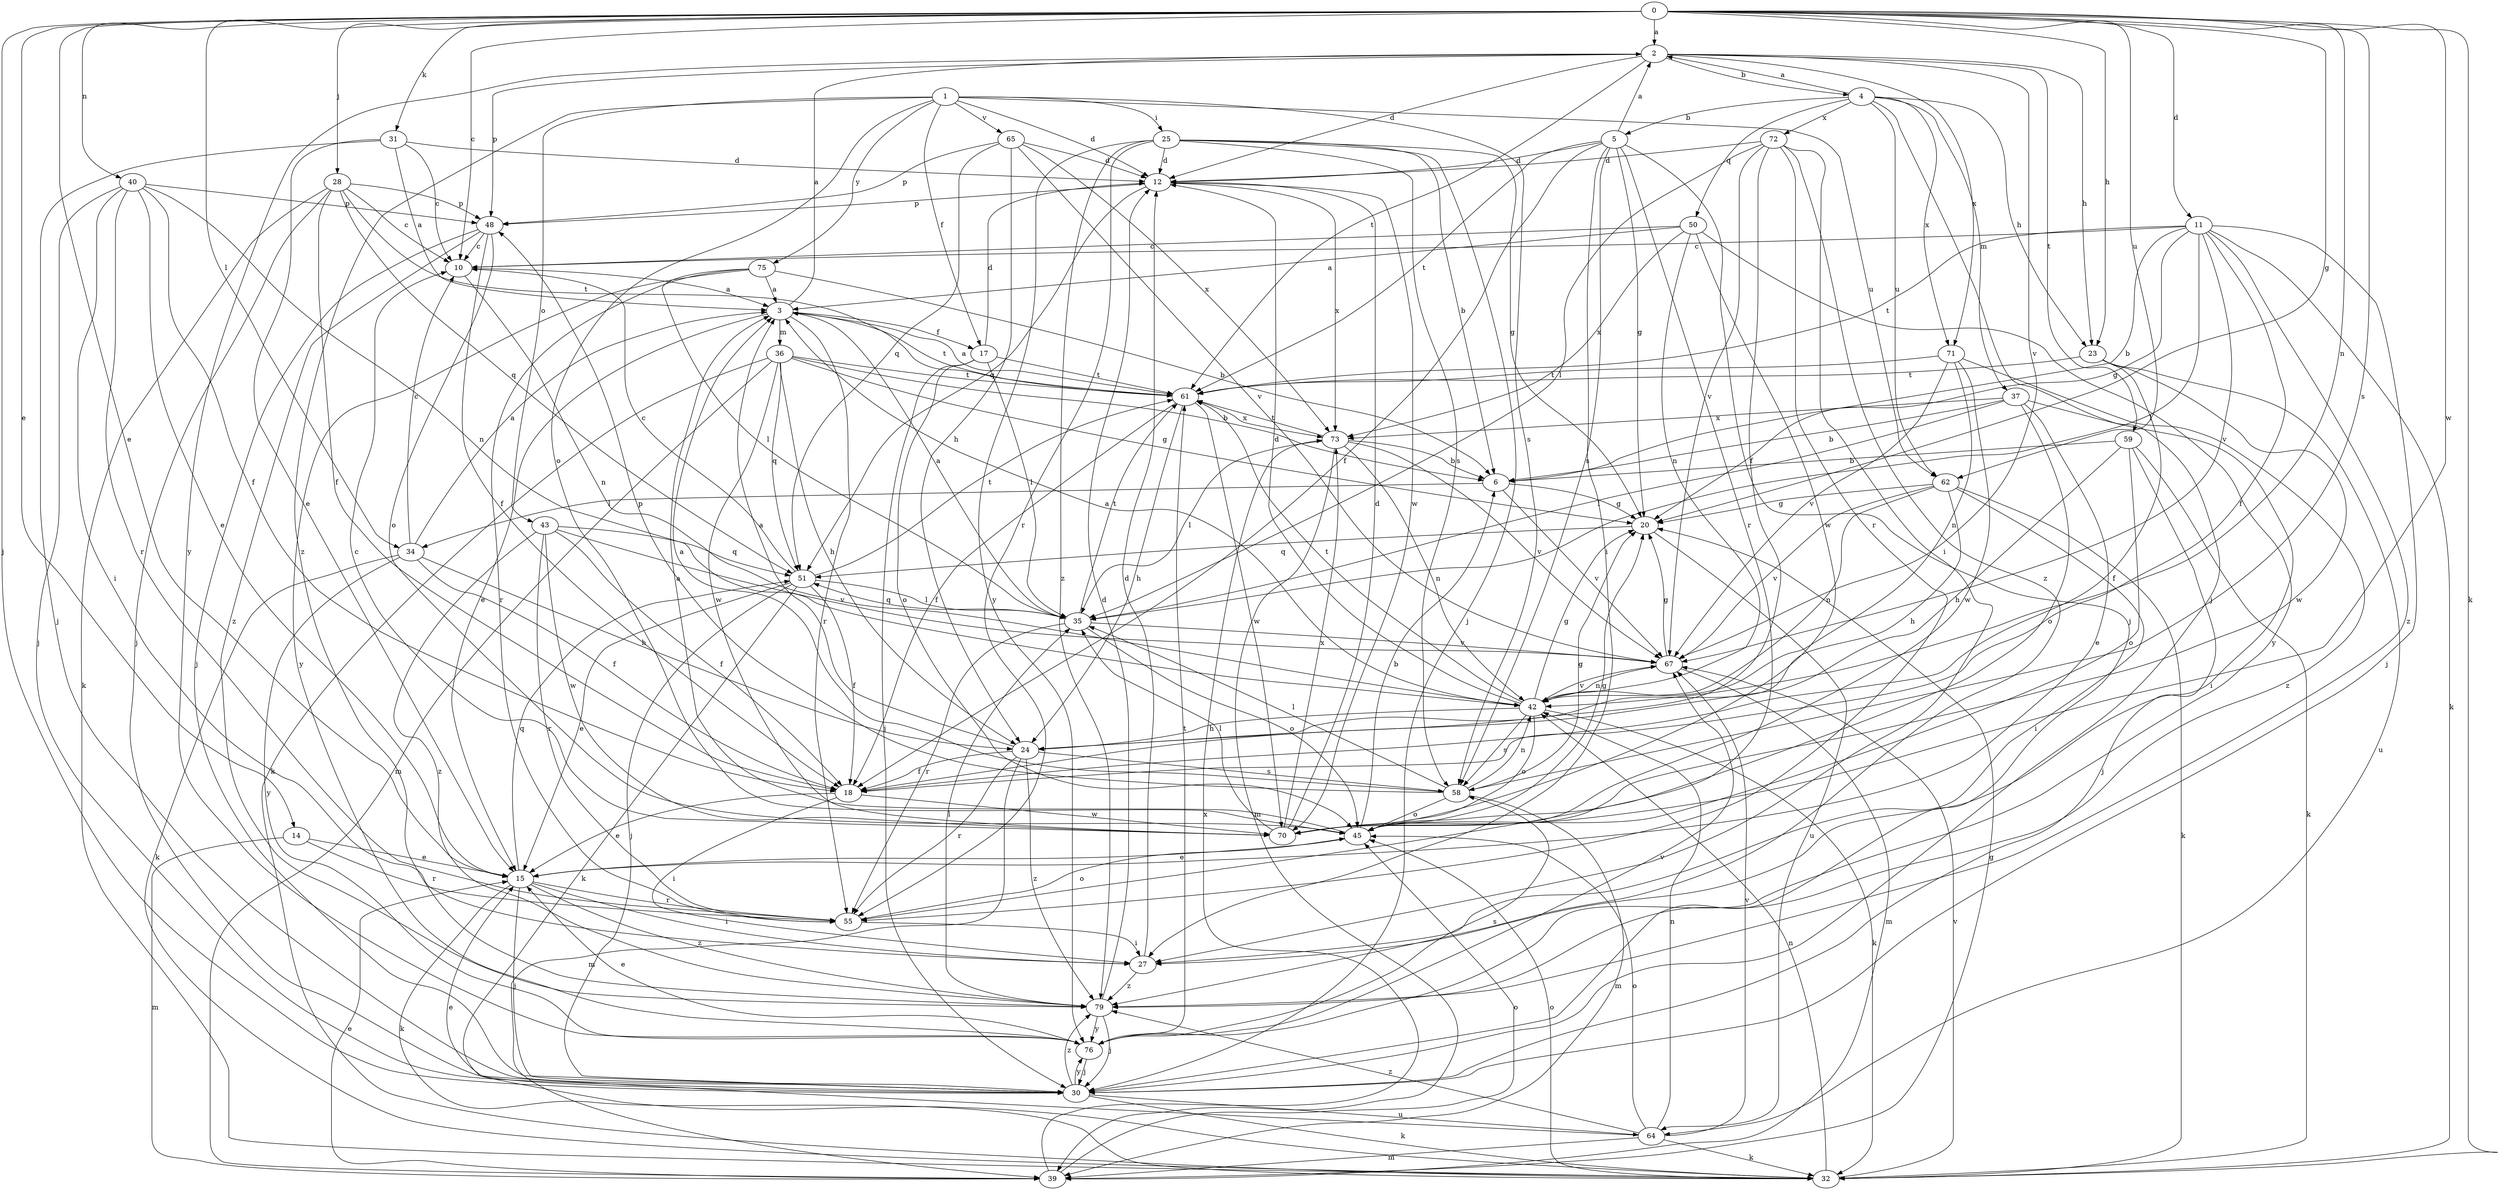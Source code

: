 strict digraph  {
0;
1;
2;
3;
4;
5;
6;
10;
11;
12;
14;
15;
17;
18;
20;
23;
24;
25;
27;
28;
30;
31;
32;
34;
35;
36;
37;
39;
40;
42;
43;
45;
48;
50;
51;
55;
58;
59;
61;
62;
64;
65;
67;
70;
71;
72;
73;
75;
76;
79;
0 -> 2  [label=a];
0 -> 10  [label=c];
0 -> 11  [label=d];
0 -> 14  [label=e];
0 -> 15  [label=e];
0 -> 20  [label=g];
0 -> 23  [label=h];
0 -> 28  [label=j];
0 -> 30  [label=j];
0 -> 31  [label=k];
0 -> 32  [label=k];
0 -> 34  [label=l];
0 -> 40  [label=n];
0 -> 42  [label=n];
0 -> 58  [label=s];
0 -> 62  [label=u];
0 -> 70  [label=w];
1 -> 12  [label=d];
1 -> 17  [label=f];
1 -> 25  [label=i];
1 -> 43  [label=o];
1 -> 45  [label=o];
1 -> 58  [label=s];
1 -> 62  [label=u];
1 -> 65  [label=v];
1 -> 75  [label=y];
1 -> 79  [label=z];
2 -> 4  [label=b];
2 -> 12  [label=d];
2 -> 23  [label=h];
2 -> 48  [label=p];
2 -> 59  [label=t];
2 -> 61  [label=t];
2 -> 67  [label=v];
2 -> 71  [label=x];
2 -> 76  [label=y];
3 -> 2  [label=a];
3 -> 15  [label=e];
3 -> 17  [label=f];
3 -> 36  [label=m];
3 -> 55  [label=r];
3 -> 61  [label=t];
4 -> 2  [label=a];
4 -> 5  [label=b];
4 -> 23  [label=h];
4 -> 30  [label=j];
4 -> 37  [label=m];
4 -> 50  [label=q];
4 -> 62  [label=u];
4 -> 71  [label=x];
4 -> 72  [label=x];
5 -> 2  [label=a];
5 -> 12  [label=d];
5 -> 18  [label=f];
5 -> 20  [label=g];
5 -> 27  [label=i];
5 -> 30  [label=j];
5 -> 55  [label=r];
5 -> 58  [label=s];
5 -> 61  [label=t];
6 -> 20  [label=g];
6 -> 34  [label=l];
6 -> 67  [label=v];
10 -> 3  [label=a];
10 -> 42  [label=n];
11 -> 6  [label=b];
11 -> 10  [label=c];
11 -> 18  [label=f];
11 -> 20  [label=g];
11 -> 30  [label=j];
11 -> 32  [label=k];
11 -> 35  [label=l];
11 -> 61  [label=t];
11 -> 67  [label=v];
11 -> 79  [label=z];
12 -> 48  [label=p];
12 -> 51  [label=q];
12 -> 70  [label=w];
12 -> 73  [label=x];
14 -> 15  [label=e];
14 -> 39  [label=m];
14 -> 55  [label=r];
15 -> 27  [label=i];
15 -> 30  [label=j];
15 -> 32  [label=k];
15 -> 51  [label=q];
15 -> 55  [label=r];
15 -> 79  [label=z];
17 -> 12  [label=d];
17 -> 30  [label=j];
17 -> 35  [label=l];
17 -> 45  [label=o];
17 -> 61  [label=t];
18 -> 15  [label=e];
18 -> 27  [label=i];
18 -> 70  [label=w];
20 -> 51  [label=q];
20 -> 64  [label=u];
23 -> 18  [label=f];
23 -> 61  [label=t];
23 -> 64  [label=u];
23 -> 70  [label=w];
24 -> 3  [label=a];
24 -> 18  [label=f];
24 -> 39  [label=m];
24 -> 55  [label=r];
24 -> 58  [label=s];
24 -> 79  [label=z];
25 -> 6  [label=b];
25 -> 12  [label=d];
25 -> 20  [label=g];
25 -> 30  [label=j];
25 -> 55  [label=r];
25 -> 58  [label=s];
25 -> 76  [label=y];
25 -> 79  [label=z];
27 -> 12  [label=d];
27 -> 79  [label=z];
28 -> 10  [label=c];
28 -> 18  [label=f];
28 -> 30  [label=j];
28 -> 32  [label=k];
28 -> 48  [label=p];
28 -> 51  [label=q];
28 -> 61  [label=t];
30 -> 32  [label=k];
30 -> 64  [label=u];
30 -> 76  [label=y];
30 -> 79  [label=z];
31 -> 3  [label=a];
31 -> 10  [label=c];
31 -> 12  [label=d];
31 -> 15  [label=e];
31 -> 30  [label=j];
32 -> 42  [label=n];
32 -> 45  [label=o];
32 -> 67  [label=v];
34 -> 3  [label=a];
34 -> 10  [label=c];
34 -> 18  [label=f];
34 -> 24  [label=h];
34 -> 32  [label=k];
34 -> 76  [label=y];
35 -> 3  [label=a];
35 -> 45  [label=o];
35 -> 51  [label=q];
35 -> 55  [label=r];
35 -> 61  [label=t];
35 -> 67  [label=v];
36 -> 6  [label=b];
36 -> 20  [label=g];
36 -> 24  [label=h];
36 -> 32  [label=k];
36 -> 39  [label=m];
36 -> 51  [label=q];
36 -> 61  [label=t];
36 -> 70  [label=w];
37 -> 6  [label=b];
37 -> 15  [label=e];
37 -> 27  [label=i];
37 -> 35  [label=l];
37 -> 45  [label=o];
37 -> 73  [label=x];
39 -> 15  [label=e];
39 -> 20  [label=g];
39 -> 45  [label=o];
39 -> 73  [label=x];
40 -> 15  [label=e];
40 -> 18  [label=f];
40 -> 27  [label=i];
40 -> 30  [label=j];
40 -> 42  [label=n];
40 -> 48  [label=p];
40 -> 55  [label=r];
42 -> 3  [label=a];
42 -> 12  [label=d];
42 -> 20  [label=g];
42 -> 24  [label=h];
42 -> 32  [label=k];
42 -> 45  [label=o];
42 -> 58  [label=s];
42 -> 61  [label=t];
42 -> 67  [label=v];
43 -> 18  [label=f];
43 -> 51  [label=q];
43 -> 55  [label=r];
43 -> 67  [label=v];
43 -> 70  [label=w];
43 -> 79  [label=z];
45 -> 3  [label=a];
45 -> 6  [label=b];
45 -> 15  [label=e];
45 -> 20  [label=g];
48 -> 10  [label=c];
48 -> 18  [label=f];
48 -> 30  [label=j];
48 -> 45  [label=o];
48 -> 79  [label=z];
50 -> 3  [label=a];
50 -> 10  [label=c];
50 -> 42  [label=n];
50 -> 70  [label=w];
50 -> 73  [label=x];
50 -> 76  [label=y];
51 -> 10  [label=c];
51 -> 15  [label=e];
51 -> 18  [label=f];
51 -> 30  [label=j];
51 -> 32  [label=k];
51 -> 35  [label=l];
51 -> 61  [label=t];
55 -> 27  [label=i];
55 -> 45  [label=o];
58 -> 3  [label=a];
58 -> 20  [label=g];
58 -> 35  [label=l];
58 -> 39  [label=m];
58 -> 42  [label=n];
58 -> 45  [label=o];
58 -> 48  [label=p];
59 -> 6  [label=b];
59 -> 24  [label=h];
59 -> 30  [label=j];
59 -> 32  [label=k];
59 -> 45  [label=o];
61 -> 3  [label=a];
61 -> 18  [label=f];
61 -> 24  [label=h];
61 -> 70  [label=w];
61 -> 73  [label=x];
62 -> 20  [label=g];
62 -> 24  [label=h];
62 -> 27  [label=i];
62 -> 32  [label=k];
62 -> 42  [label=n];
62 -> 67  [label=v];
64 -> 15  [label=e];
64 -> 32  [label=k];
64 -> 39  [label=m];
64 -> 42  [label=n];
64 -> 45  [label=o];
64 -> 67  [label=v];
64 -> 79  [label=z];
65 -> 12  [label=d];
65 -> 24  [label=h];
65 -> 48  [label=p];
65 -> 51  [label=q];
65 -> 67  [label=v];
65 -> 73  [label=x];
67 -> 20  [label=g];
67 -> 39  [label=m];
67 -> 42  [label=n];
70 -> 10  [label=c];
70 -> 12  [label=d];
70 -> 35  [label=l];
70 -> 73  [label=x];
71 -> 42  [label=n];
71 -> 61  [label=t];
71 -> 67  [label=v];
71 -> 70  [label=w];
71 -> 79  [label=z];
72 -> 12  [label=d];
72 -> 18  [label=f];
72 -> 27  [label=i];
72 -> 35  [label=l];
72 -> 55  [label=r];
72 -> 67  [label=v];
72 -> 79  [label=z];
73 -> 6  [label=b];
73 -> 35  [label=l];
73 -> 39  [label=m];
73 -> 42  [label=n];
73 -> 61  [label=t];
73 -> 67  [label=v];
75 -> 3  [label=a];
75 -> 6  [label=b];
75 -> 35  [label=l];
75 -> 55  [label=r];
75 -> 76  [label=y];
76 -> 15  [label=e];
76 -> 30  [label=j];
76 -> 58  [label=s];
76 -> 61  [label=t];
76 -> 67  [label=v];
79 -> 12  [label=d];
79 -> 30  [label=j];
79 -> 35  [label=l];
79 -> 76  [label=y];
}
